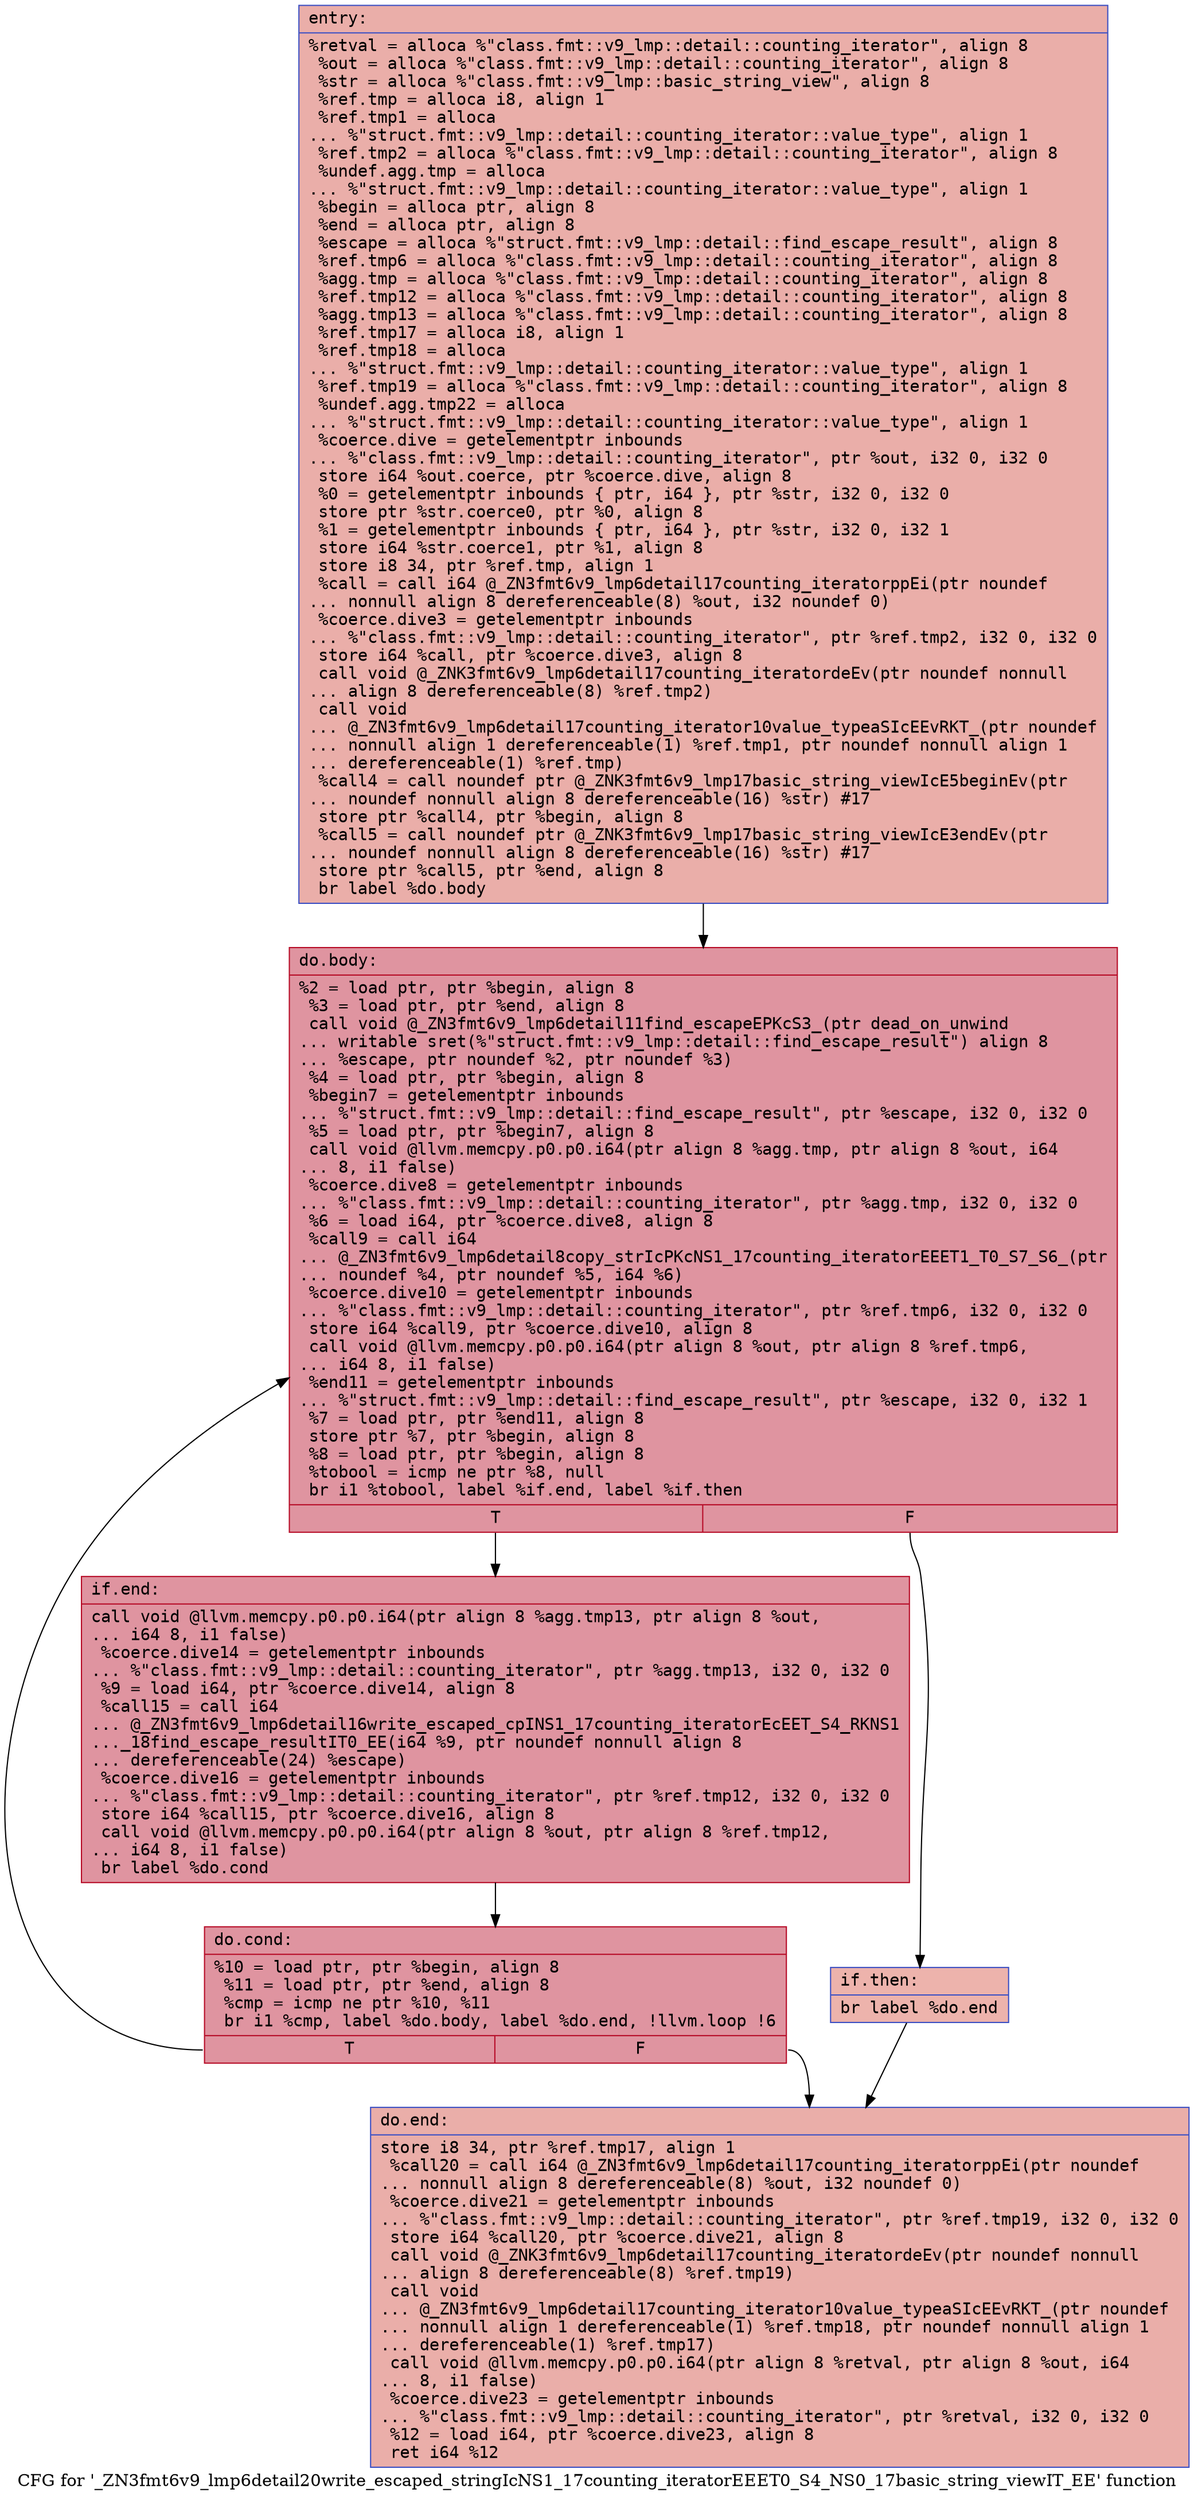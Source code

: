 digraph "CFG for '_ZN3fmt6v9_lmp6detail20write_escaped_stringIcNS1_17counting_iteratorEEET0_S4_NS0_17basic_string_viewIT_EE' function" {
	label="CFG for '_ZN3fmt6v9_lmp6detail20write_escaped_stringIcNS1_17counting_iteratorEEET0_S4_NS0_17basic_string_viewIT_EE' function";

	Node0x55fec36be440 [shape=record,color="#3d50c3ff", style=filled, fillcolor="#d0473d70" fontname="Courier",label="{entry:\l|  %retval = alloca %\"class.fmt::v9_lmp::detail::counting_iterator\", align 8\l  %out = alloca %\"class.fmt::v9_lmp::detail::counting_iterator\", align 8\l  %str = alloca %\"class.fmt::v9_lmp::basic_string_view\", align 8\l  %ref.tmp = alloca i8, align 1\l  %ref.tmp1 = alloca\l... %\"struct.fmt::v9_lmp::detail::counting_iterator::value_type\", align 1\l  %ref.tmp2 = alloca %\"class.fmt::v9_lmp::detail::counting_iterator\", align 8\l  %undef.agg.tmp = alloca\l... %\"struct.fmt::v9_lmp::detail::counting_iterator::value_type\", align 1\l  %begin = alloca ptr, align 8\l  %end = alloca ptr, align 8\l  %escape = alloca %\"struct.fmt::v9_lmp::detail::find_escape_result\", align 8\l  %ref.tmp6 = alloca %\"class.fmt::v9_lmp::detail::counting_iterator\", align 8\l  %agg.tmp = alloca %\"class.fmt::v9_lmp::detail::counting_iterator\", align 8\l  %ref.tmp12 = alloca %\"class.fmt::v9_lmp::detail::counting_iterator\", align 8\l  %agg.tmp13 = alloca %\"class.fmt::v9_lmp::detail::counting_iterator\", align 8\l  %ref.tmp17 = alloca i8, align 1\l  %ref.tmp18 = alloca\l... %\"struct.fmt::v9_lmp::detail::counting_iterator::value_type\", align 1\l  %ref.tmp19 = alloca %\"class.fmt::v9_lmp::detail::counting_iterator\", align 8\l  %undef.agg.tmp22 = alloca\l... %\"struct.fmt::v9_lmp::detail::counting_iterator::value_type\", align 1\l  %coerce.dive = getelementptr inbounds\l... %\"class.fmt::v9_lmp::detail::counting_iterator\", ptr %out, i32 0, i32 0\l  store i64 %out.coerce, ptr %coerce.dive, align 8\l  %0 = getelementptr inbounds \{ ptr, i64 \}, ptr %str, i32 0, i32 0\l  store ptr %str.coerce0, ptr %0, align 8\l  %1 = getelementptr inbounds \{ ptr, i64 \}, ptr %str, i32 0, i32 1\l  store i64 %str.coerce1, ptr %1, align 8\l  store i8 34, ptr %ref.tmp, align 1\l  %call = call i64 @_ZN3fmt6v9_lmp6detail17counting_iteratorppEi(ptr noundef\l... nonnull align 8 dereferenceable(8) %out, i32 noundef 0)\l  %coerce.dive3 = getelementptr inbounds\l... %\"class.fmt::v9_lmp::detail::counting_iterator\", ptr %ref.tmp2, i32 0, i32 0\l  store i64 %call, ptr %coerce.dive3, align 8\l  call void @_ZNK3fmt6v9_lmp6detail17counting_iteratordeEv(ptr noundef nonnull\l... align 8 dereferenceable(8) %ref.tmp2)\l  call void\l... @_ZN3fmt6v9_lmp6detail17counting_iterator10value_typeaSIcEEvRKT_(ptr noundef\l... nonnull align 1 dereferenceable(1) %ref.tmp1, ptr noundef nonnull align 1\l... dereferenceable(1) %ref.tmp)\l  %call4 = call noundef ptr @_ZNK3fmt6v9_lmp17basic_string_viewIcE5beginEv(ptr\l... noundef nonnull align 8 dereferenceable(16) %str) #17\l  store ptr %call4, ptr %begin, align 8\l  %call5 = call noundef ptr @_ZNK3fmt6v9_lmp17basic_string_viewIcE3endEv(ptr\l... noundef nonnull align 8 dereferenceable(16) %str) #17\l  store ptr %call5, ptr %end, align 8\l  br label %do.body\l}"];
	Node0x55fec36be440 -> Node0x55fec36c0190[tooltip="entry -> do.body\nProbability 100.00%" ];
	Node0x55fec36c0190 [shape=record,color="#b70d28ff", style=filled, fillcolor="#b70d2870" fontname="Courier",label="{do.body:\l|  %2 = load ptr, ptr %begin, align 8\l  %3 = load ptr, ptr %end, align 8\l  call void @_ZN3fmt6v9_lmp6detail11find_escapeEPKcS3_(ptr dead_on_unwind\l... writable sret(%\"struct.fmt::v9_lmp::detail::find_escape_result\") align 8\l... %escape, ptr noundef %2, ptr noundef %3)\l  %4 = load ptr, ptr %begin, align 8\l  %begin7 = getelementptr inbounds\l... %\"struct.fmt::v9_lmp::detail::find_escape_result\", ptr %escape, i32 0, i32 0\l  %5 = load ptr, ptr %begin7, align 8\l  call void @llvm.memcpy.p0.p0.i64(ptr align 8 %agg.tmp, ptr align 8 %out, i64\l... 8, i1 false)\l  %coerce.dive8 = getelementptr inbounds\l... %\"class.fmt::v9_lmp::detail::counting_iterator\", ptr %agg.tmp, i32 0, i32 0\l  %6 = load i64, ptr %coerce.dive8, align 8\l  %call9 = call i64\l... @_ZN3fmt6v9_lmp6detail8copy_strIcPKcNS1_17counting_iteratorEEET1_T0_S7_S6_(ptr\l... noundef %4, ptr noundef %5, i64 %6)\l  %coerce.dive10 = getelementptr inbounds\l... %\"class.fmt::v9_lmp::detail::counting_iterator\", ptr %ref.tmp6, i32 0, i32 0\l  store i64 %call9, ptr %coerce.dive10, align 8\l  call void @llvm.memcpy.p0.p0.i64(ptr align 8 %out, ptr align 8 %ref.tmp6,\l... i64 8, i1 false)\l  %end11 = getelementptr inbounds\l... %\"struct.fmt::v9_lmp::detail::find_escape_result\", ptr %escape, i32 0, i32 1\l  %7 = load ptr, ptr %end11, align 8\l  store ptr %7, ptr %begin, align 8\l  %8 = load ptr, ptr %begin, align 8\l  %tobool = icmp ne ptr %8, null\l  br i1 %tobool, label %if.end, label %if.then\l|{<s0>T|<s1>F}}"];
	Node0x55fec36c0190:s0 -> Node0x55fec36c11c0[tooltip="do.body -> if.end\nProbability 96.88%" ];
	Node0x55fec36c0190:s1 -> Node0x55fec36c1230[tooltip="do.body -> if.then\nProbability 3.12%" ];
	Node0x55fec36c1230 [shape=record,color="#3d50c3ff", style=filled, fillcolor="#d6524470" fontname="Courier",label="{if.then:\l|  br label %do.end\l}"];
	Node0x55fec36c1230 -> Node0x55fec36c13b0[tooltip="if.then -> do.end\nProbability 100.00%" ];
	Node0x55fec36c11c0 [shape=record,color="#b70d28ff", style=filled, fillcolor="#b70d2870" fontname="Courier",label="{if.end:\l|  call void @llvm.memcpy.p0.p0.i64(ptr align 8 %agg.tmp13, ptr align 8 %out,\l... i64 8, i1 false)\l  %coerce.dive14 = getelementptr inbounds\l... %\"class.fmt::v9_lmp::detail::counting_iterator\", ptr %agg.tmp13, i32 0, i32 0\l  %9 = load i64, ptr %coerce.dive14, align 8\l  %call15 = call i64\l... @_ZN3fmt6v9_lmp6detail16write_escaped_cpINS1_17counting_iteratorEcEET_S4_RKNS1\l..._18find_escape_resultIT0_EE(i64 %9, ptr noundef nonnull align 8\l... dereferenceable(24) %escape)\l  %coerce.dive16 = getelementptr inbounds\l... %\"class.fmt::v9_lmp::detail::counting_iterator\", ptr %ref.tmp12, i32 0, i32 0\l  store i64 %call15, ptr %coerce.dive16, align 8\l  call void @llvm.memcpy.p0.p0.i64(ptr align 8 %out, ptr align 8 %ref.tmp12,\l... i64 8, i1 false)\l  br label %do.cond\l}"];
	Node0x55fec36c11c0 -> Node0x55fec36c1d20[tooltip="if.end -> do.cond\nProbability 100.00%" ];
	Node0x55fec36c1d20 [shape=record,color="#b70d28ff", style=filled, fillcolor="#b70d2870" fontname="Courier",label="{do.cond:\l|  %10 = load ptr, ptr %begin, align 8\l  %11 = load ptr, ptr %end, align 8\l  %cmp = icmp ne ptr %10, %11\l  br i1 %cmp, label %do.body, label %do.end, !llvm.loop !6\l|{<s0>T|<s1>F}}"];
	Node0x55fec36c1d20:s0 -> Node0x55fec36c0190[tooltip="do.cond -> do.body\nProbability 96.88%" ];
	Node0x55fec36c1d20:s1 -> Node0x55fec36c13b0[tooltip="do.cond -> do.end\nProbability 3.12%" ];
	Node0x55fec36c13b0 [shape=record,color="#3d50c3ff", style=filled, fillcolor="#d0473d70" fontname="Courier",label="{do.end:\l|  store i8 34, ptr %ref.tmp17, align 1\l  %call20 = call i64 @_ZN3fmt6v9_lmp6detail17counting_iteratorppEi(ptr noundef\l... nonnull align 8 dereferenceable(8) %out, i32 noundef 0)\l  %coerce.dive21 = getelementptr inbounds\l... %\"class.fmt::v9_lmp::detail::counting_iterator\", ptr %ref.tmp19, i32 0, i32 0\l  store i64 %call20, ptr %coerce.dive21, align 8\l  call void @_ZNK3fmt6v9_lmp6detail17counting_iteratordeEv(ptr noundef nonnull\l... align 8 dereferenceable(8) %ref.tmp19)\l  call void\l... @_ZN3fmt6v9_lmp6detail17counting_iterator10value_typeaSIcEEvRKT_(ptr noundef\l... nonnull align 1 dereferenceable(1) %ref.tmp18, ptr noundef nonnull align 1\l... dereferenceable(1) %ref.tmp17)\l  call void @llvm.memcpy.p0.p0.i64(ptr align 8 %retval, ptr align 8 %out, i64\l... 8, i1 false)\l  %coerce.dive23 = getelementptr inbounds\l... %\"class.fmt::v9_lmp::detail::counting_iterator\", ptr %retval, i32 0, i32 0\l  %12 = load i64, ptr %coerce.dive23, align 8\l  ret i64 %12\l}"];
}
